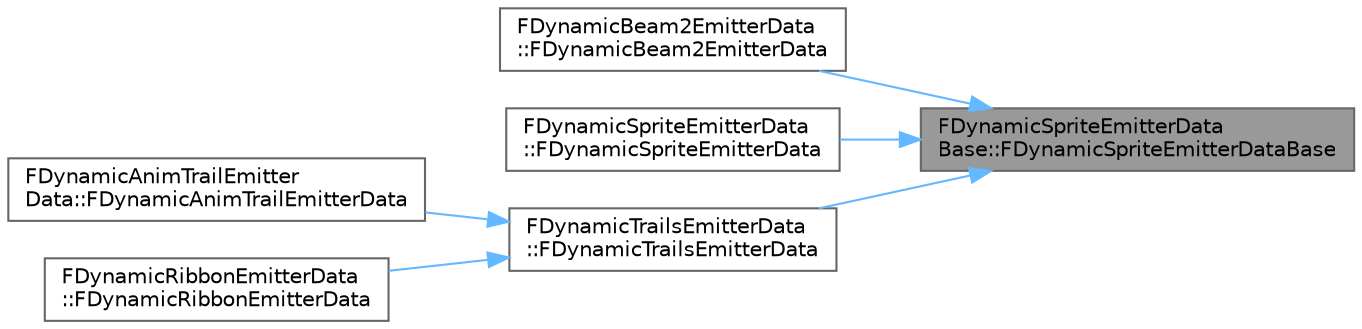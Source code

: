 digraph "FDynamicSpriteEmitterDataBase::FDynamicSpriteEmitterDataBase"
{
 // INTERACTIVE_SVG=YES
 // LATEX_PDF_SIZE
  bgcolor="transparent";
  edge [fontname=Helvetica,fontsize=10,labelfontname=Helvetica,labelfontsize=10];
  node [fontname=Helvetica,fontsize=10,shape=box,height=0.2,width=0.4];
  rankdir="RL";
  Node1 [id="Node000001",label="FDynamicSpriteEmitterData\lBase::FDynamicSpriteEmitterDataBase",height=0.2,width=0.4,color="gray40", fillcolor="grey60", style="filled", fontcolor="black",tooltip=" "];
  Node1 -> Node2 [id="edge1_Node000001_Node000002",dir="back",color="steelblue1",style="solid",tooltip=" "];
  Node2 [id="Node000002",label="FDynamicBeam2EmitterData\l::FDynamicBeam2EmitterData",height=0.2,width=0.4,color="grey40", fillcolor="white", style="filled",URL="$d9/d94/structFDynamicBeam2EmitterData.html#ada51a205dce9218a1f9dde06295c6716",tooltip=" "];
  Node1 -> Node3 [id="edge2_Node000001_Node000003",dir="back",color="steelblue1",style="solid",tooltip=" "];
  Node3 [id="Node000003",label="FDynamicSpriteEmitterData\l::FDynamicSpriteEmitterData",height=0.2,width=0.4,color="grey40", fillcolor="white", style="filled",URL="$de/d4d/structFDynamicSpriteEmitterData.html#a229c34019c5ac76182ec0488763715a5",tooltip=" "];
  Node1 -> Node4 [id="edge3_Node000001_Node000004",dir="back",color="steelblue1",style="solid",tooltip=" "];
  Node4 [id="Node000004",label="FDynamicTrailsEmitterData\l::FDynamicTrailsEmitterData",height=0.2,width=0.4,color="grey40", fillcolor="white", style="filled",URL="$dd/d4e/structFDynamicTrailsEmitterData.html#aedeefcf7bb11ed8f87a31f3a4b58c64d",tooltip=" "];
  Node4 -> Node5 [id="edge4_Node000004_Node000005",dir="back",color="steelblue1",style="solid",tooltip=" "];
  Node5 [id="Node000005",label="FDynamicAnimTrailEmitter\lData::FDynamicAnimTrailEmitterData",height=0.2,width=0.4,color="grey40", fillcolor="white", style="filled",URL="$df/dfd/structFDynamicAnimTrailEmitterData.html#a4c7f64e582332aef59a7563b08c3471b",tooltip=" "];
  Node4 -> Node6 [id="edge5_Node000004_Node000006",dir="back",color="steelblue1",style="solid",tooltip=" "];
  Node6 [id="Node000006",label="FDynamicRibbonEmitterData\l::FDynamicRibbonEmitterData",height=0.2,width=0.4,color="grey40", fillcolor="white", style="filled",URL="$d8/d9f/structFDynamicRibbonEmitterData.html#aeb8408bd4104571e3042852acd306a10",tooltip=" "];
}
